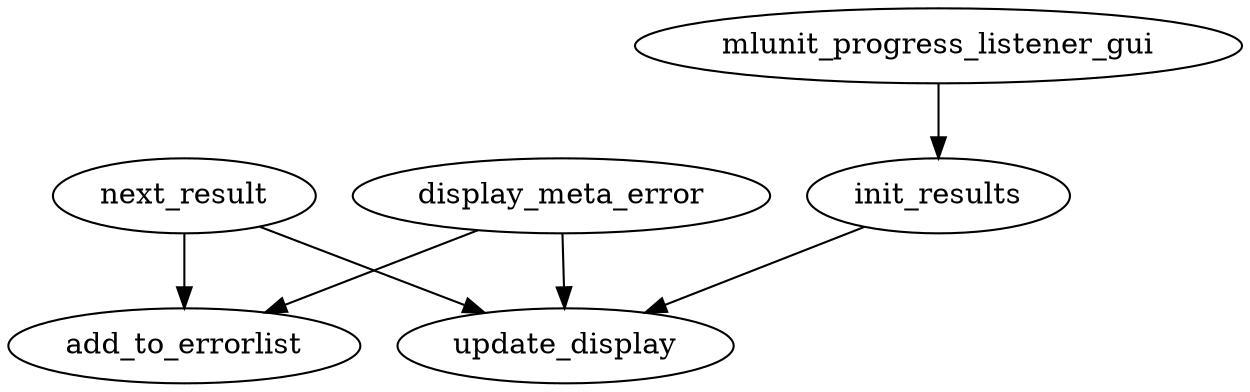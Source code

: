 /* Created by mdot for Matlab */
digraph m2html {
  display_meta_error -> add_to_errorlist;
  display_meta_error -> update_display;
  init_results -> update_display;
  mlunit_progress_listener_gui -> init_results;
  next_result -> add_to_errorlist;
  next_result -> update_display;

  add_to_errorlist [URL="add_to_errorlist.html"];
  display_meta_error [URL="display_meta_error.html"];
  init_results [URL="init_results.html"];
  mlunit_progress_listener_gui [URL="mlunit_progress_listener_gui.html"];
  next_result [URL="next_result.html"];
  update_display [URL="update_display.html"];
}